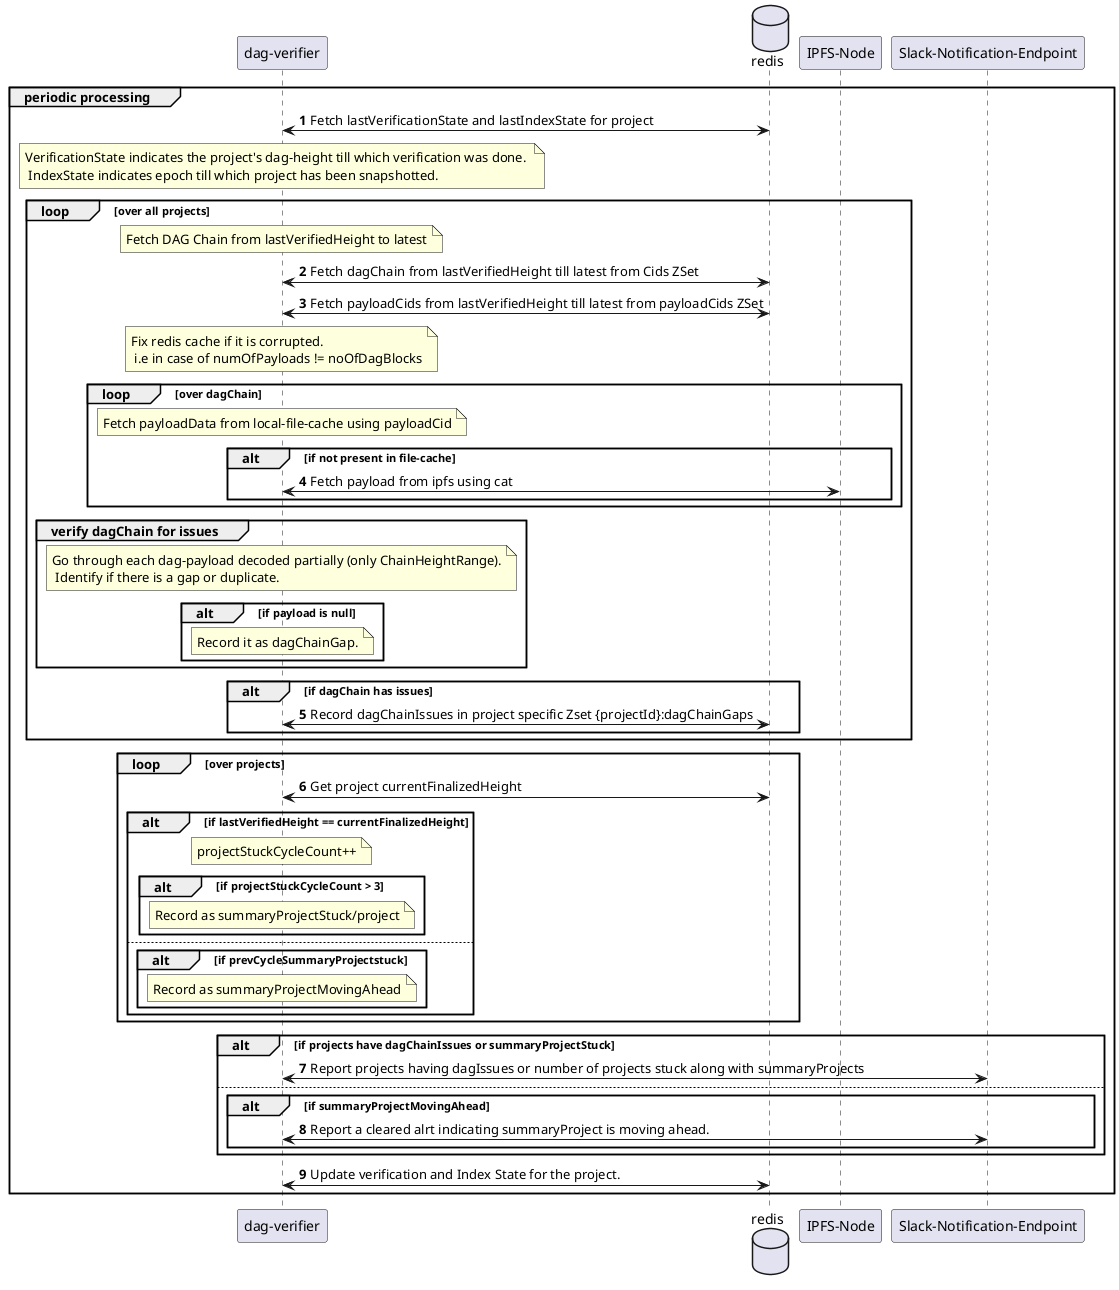 @startuml "Project's DAG Verification"
autonumber

participant "dag-verifier" as dagv
database redis
participant "IPFS-Node" as ipfs
participant "Slack-Notification-Endpoint" as slack

group periodic processing
    dagv <-> redis: Fetch lastVerificationState and lastIndexState for project
    note over dagv: VerificationState indicates the project's dag-height till which verification was done. \n IndexState indicates epoch till which project has been snapshotted.

    loop over all projects
        note over dagv: Fetch DAG Chain from lastVerifiedHeight to latest
        dagv <-> redis: Fetch dagChain from lastVerifiedHeight till latest from Cids ZSet
        dagv <-> redis: Fetch payloadCids from lastVerifiedHeight till latest from payloadCids ZSet
        note over dagv: Fix redis cache if it is corrupted.\n i.e in case of numOfPayloads != noOfDagBlocks
        loop over dagChain
            note over dagv: Fetch payloadData from local-file-cache using payloadCid
            alt if not present in file-cache
                dagv <-> ipfs: Fetch payload from ipfs using cat
            end
        end
        group verify dagChain for issues
            note over dagv: Go through each dag-payload decoded partially (only ChainHeightRange).\n Identify if there is a gap or duplicate.
            alt if payload is null
                note over dagv: Record it as dagChainGap.
            end
        end
        alt if dagChain has issues
            dagv <-> redis: Record dagChainIssues in project specific Zset {projectId}:dagChainGaps
        end

    end

    loop over projects
        dagv <-> redis: Get project currentFinalizedHeight
        alt if lastVerifiedHeight == currentFinalizedHeight
            note over dagv: projectStuckCycleCount++
            alt if projectStuckCycleCount > 3
                note over dagv: Record as summaryProjectStuck/project
            end
        else
            alt if prevCycleSummaryProjectstuck
                note over dagv: Record as summaryProjectMovingAhead
            end
        end
    end

    alt if projects have dagChainIssues or summaryProjectStuck
            dagv <-> slack: Report projects having dagIssues or number of projects stuck along with summaryProjects
    else
        alt if summaryProjectMovingAhead
            dagv <-> slack: Report a cleared alrt indicating summaryProject is moving ahead.
        end
    end

    dagv <-> redis: Update verification and Index State for the project.
end
